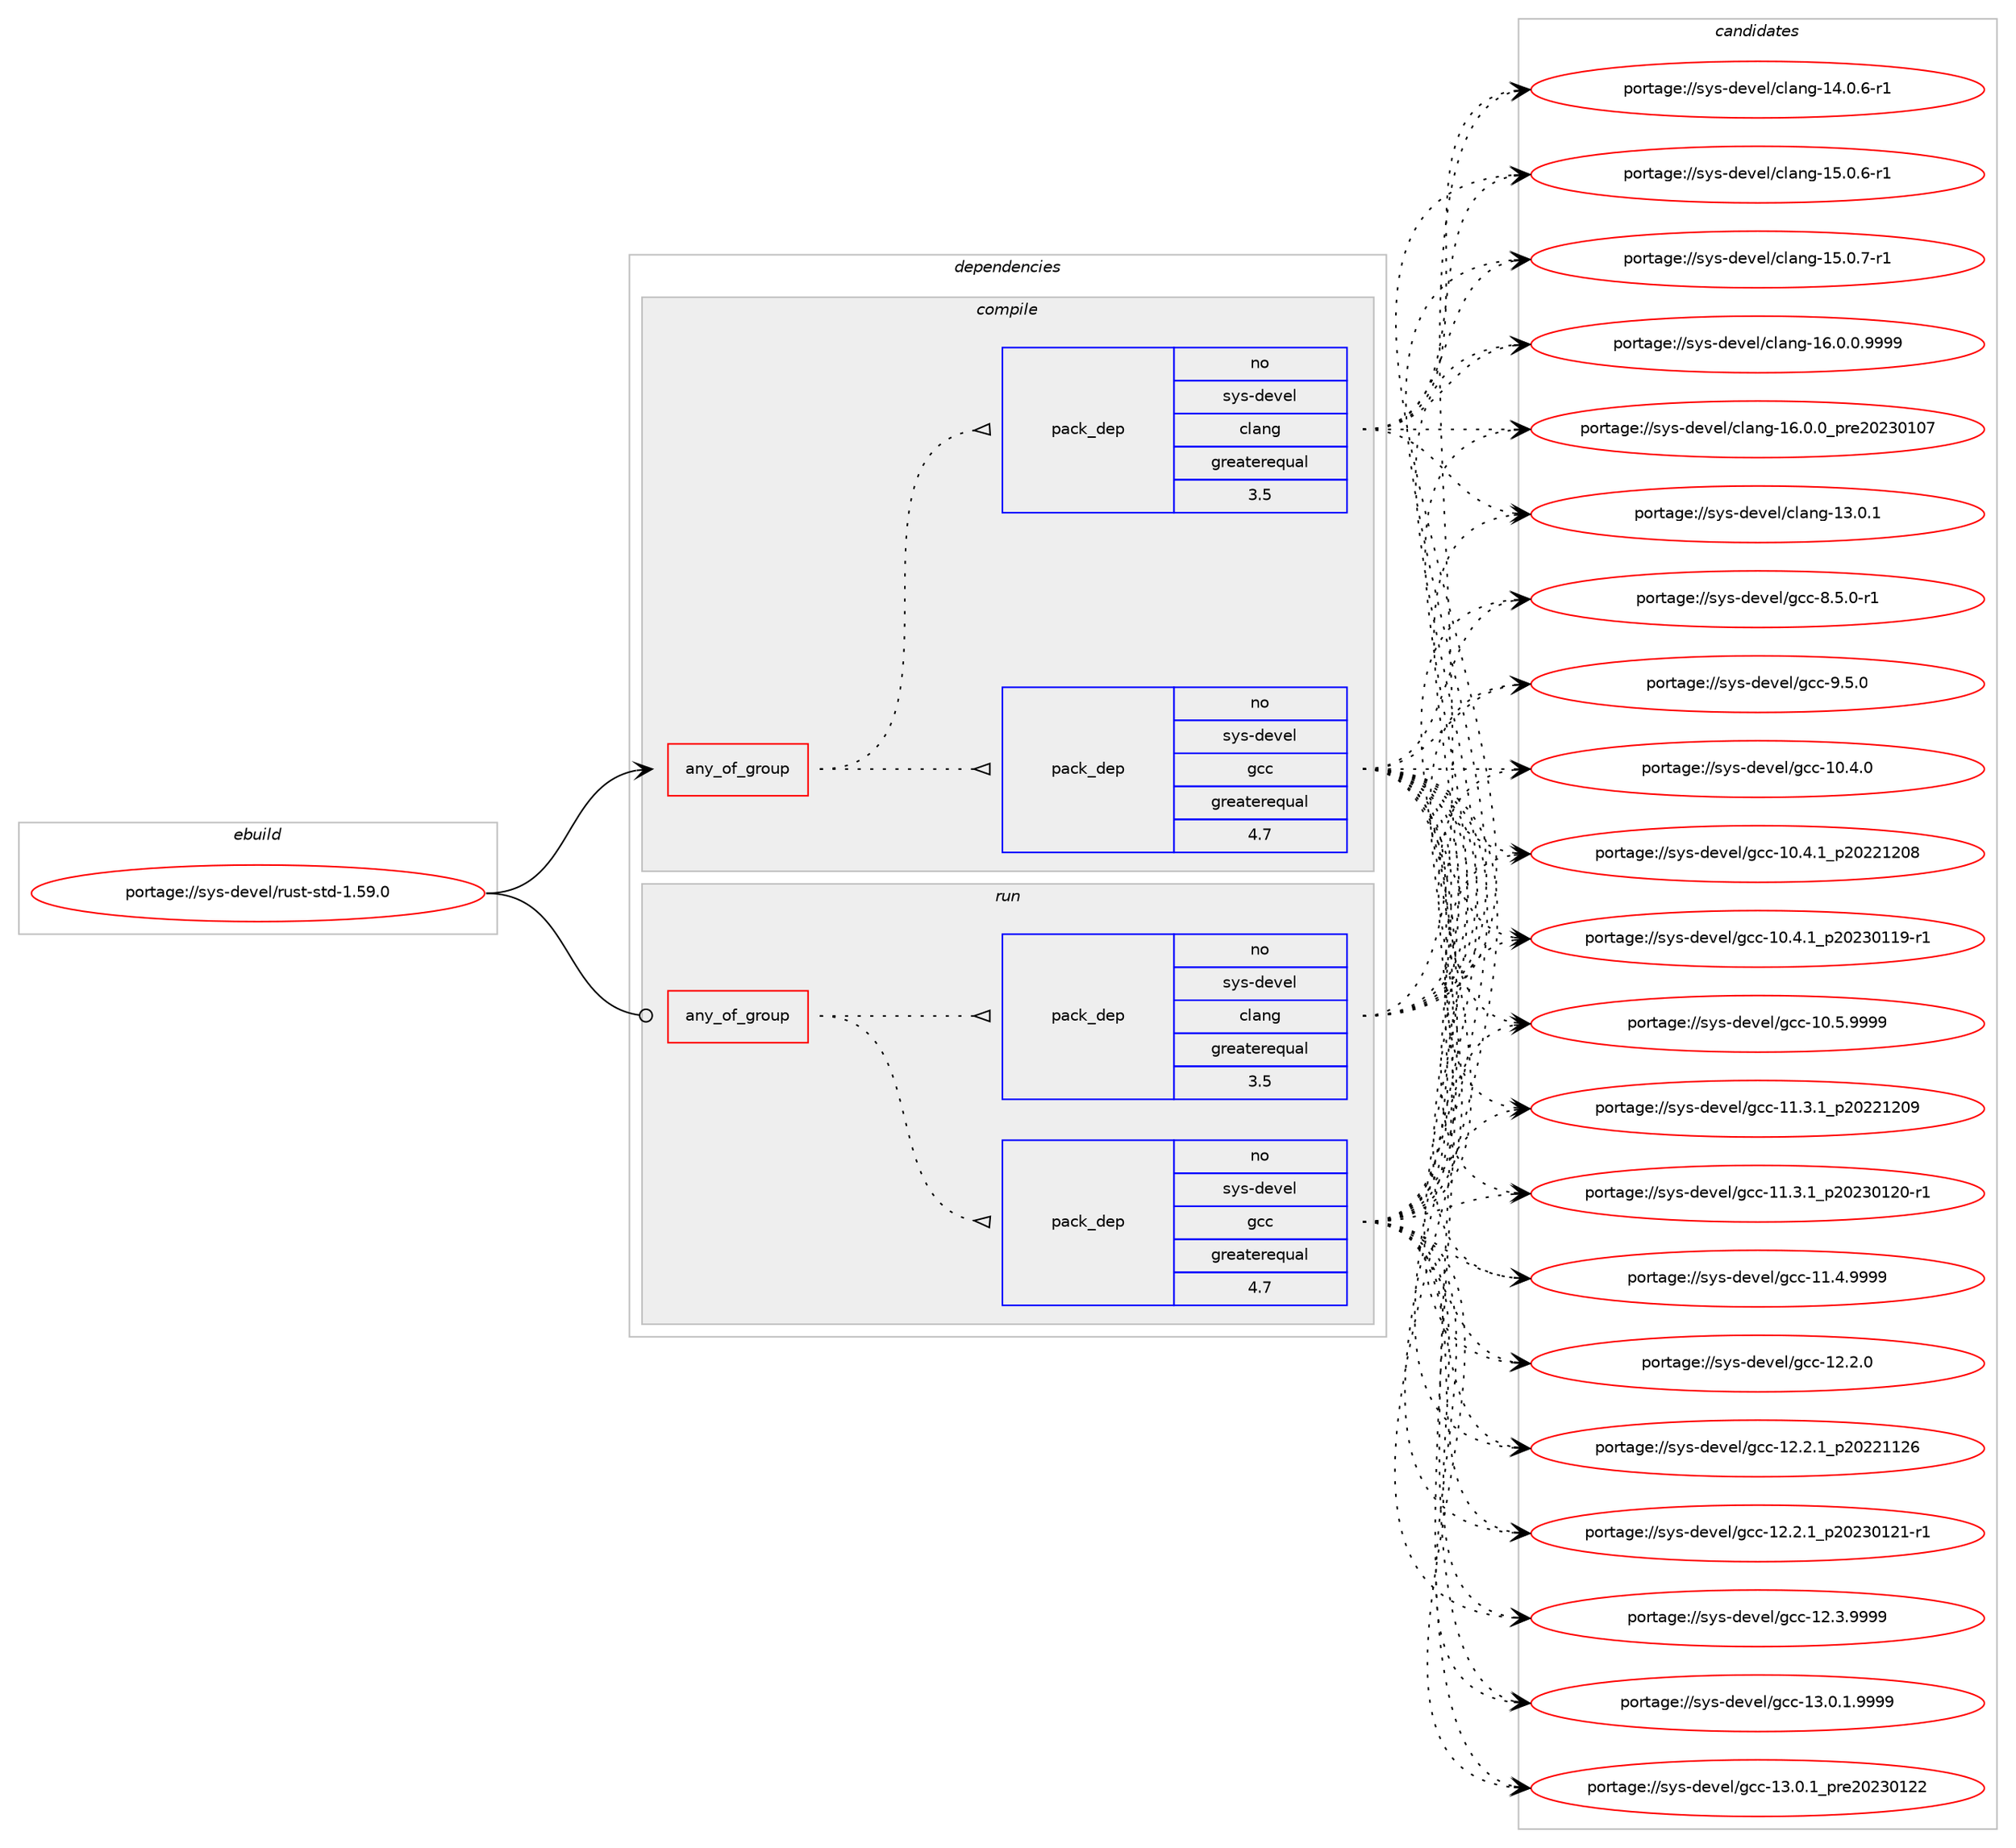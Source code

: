digraph prolog {

# *************
# Graph options
# *************

newrank=true;
concentrate=true;
compound=true;
graph [rankdir=LR,fontname=Helvetica,fontsize=10,ranksep=1.5];#, ranksep=2.5, nodesep=0.2];
edge  [arrowhead=vee];
node  [fontname=Helvetica,fontsize=10];

# **********
# The ebuild
# **********

subgraph cluster_leftcol {
color=gray;
rank=same;
label=<<i>ebuild</i>>;
id [label="portage://sys-devel/rust-std-1.59.0", color=red, width=4, href="../sys-devel/rust-std-1.59.0.svg"];
}

# ****************
# The dependencies
# ****************

subgraph cluster_midcol {
color=gray;
label=<<i>dependencies</i>>;
subgraph cluster_compile {
fillcolor="#eeeeee";
style=filled;
label=<<i>compile</i>>;
subgraph any50 {
dependency7030 [label=<<TABLE BORDER="0" CELLBORDER="1" CELLSPACING="0" CELLPADDING="4"><TR><TD CELLPADDING="10">any_of_group</TD></TR></TABLE>>, shape=none, color=red];subgraph pack2407 {
dependency7031 [label=<<TABLE BORDER="0" CELLBORDER="1" CELLSPACING="0" CELLPADDING="4" WIDTH="220"><TR><TD ROWSPAN="6" CELLPADDING="30">pack_dep</TD></TR><TR><TD WIDTH="110">no</TD></TR><TR><TD>sys-devel</TD></TR><TR><TD>gcc</TD></TR><TR><TD>greaterequal</TD></TR><TR><TD>4.7</TD></TR></TABLE>>, shape=none, color=blue];
}
dependency7030:e -> dependency7031:w [weight=20,style="dotted",arrowhead="oinv"];
subgraph pack2408 {
dependency7032 [label=<<TABLE BORDER="0" CELLBORDER="1" CELLSPACING="0" CELLPADDING="4" WIDTH="220"><TR><TD ROWSPAN="6" CELLPADDING="30">pack_dep</TD></TR><TR><TD WIDTH="110">no</TD></TR><TR><TD>sys-devel</TD></TR><TR><TD>clang</TD></TR><TR><TD>greaterequal</TD></TR><TR><TD>3.5</TD></TR></TABLE>>, shape=none, color=blue];
}
dependency7030:e -> dependency7032:w [weight=20,style="dotted",arrowhead="oinv"];
}
id:e -> dependency7030:w [weight=20,style="solid",arrowhead="vee"];
}
subgraph cluster_compileandrun {
fillcolor="#eeeeee";
style=filled;
label=<<i>compile and run</i>>;
}
subgraph cluster_run {
fillcolor="#eeeeee";
style=filled;
label=<<i>run</i>>;
subgraph any51 {
dependency7033 [label=<<TABLE BORDER="0" CELLBORDER="1" CELLSPACING="0" CELLPADDING="4"><TR><TD CELLPADDING="10">any_of_group</TD></TR></TABLE>>, shape=none, color=red];subgraph pack2409 {
dependency7034 [label=<<TABLE BORDER="0" CELLBORDER="1" CELLSPACING="0" CELLPADDING="4" WIDTH="220"><TR><TD ROWSPAN="6" CELLPADDING="30">pack_dep</TD></TR><TR><TD WIDTH="110">no</TD></TR><TR><TD>sys-devel</TD></TR><TR><TD>gcc</TD></TR><TR><TD>greaterequal</TD></TR><TR><TD>4.7</TD></TR></TABLE>>, shape=none, color=blue];
}
dependency7033:e -> dependency7034:w [weight=20,style="dotted",arrowhead="oinv"];
subgraph pack2410 {
dependency7035 [label=<<TABLE BORDER="0" CELLBORDER="1" CELLSPACING="0" CELLPADDING="4" WIDTH="220"><TR><TD ROWSPAN="6" CELLPADDING="30">pack_dep</TD></TR><TR><TD WIDTH="110">no</TD></TR><TR><TD>sys-devel</TD></TR><TR><TD>clang</TD></TR><TR><TD>greaterequal</TD></TR><TR><TD>3.5</TD></TR></TABLE>>, shape=none, color=blue];
}
dependency7033:e -> dependency7035:w [weight=20,style="dotted",arrowhead="oinv"];
}
id:e -> dependency7033:w [weight=20,style="solid",arrowhead="odot"];
}
}

# **************
# The candidates
# **************

subgraph cluster_choices {
rank=same;
color=gray;
label=<<i>candidates</i>>;

subgraph choice2407 {
color=black;
nodesep=1;
choice1151211154510010111810110847103999945494846524648 [label="portage://sys-devel/gcc-10.4.0", color=red, width=4,href="../sys-devel/gcc-10.4.0.svg"];
choice1151211154510010111810110847103999945494846524649951125048505049504856 [label="portage://sys-devel/gcc-10.4.1_p20221208", color=red, width=4,href="../sys-devel/gcc-10.4.1_p20221208.svg"];
choice11512111545100101118101108471039999454948465246499511250485051484949574511449 [label="portage://sys-devel/gcc-10.4.1_p20230119-r1", color=red, width=4,href="../sys-devel/gcc-10.4.1_p20230119-r1.svg"];
choice1151211154510010111810110847103999945494846534657575757 [label="portage://sys-devel/gcc-10.5.9999", color=red, width=4,href="../sys-devel/gcc-10.5.9999.svg"];
choice1151211154510010111810110847103999945494946514649951125048505049504857 [label="portage://sys-devel/gcc-11.3.1_p20221209", color=red, width=4,href="../sys-devel/gcc-11.3.1_p20221209.svg"];
choice11512111545100101118101108471039999454949465146499511250485051484950484511449 [label="portage://sys-devel/gcc-11.3.1_p20230120-r1", color=red, width=4,href="../sys-devel/gcc-11.3.1_p20230120-r1.svg"];
choice1151211154510010111810110847103999945494946524657575757 [label="portage://sys-devel/gcc-11.4.9999", color=red, width=4,href="../sys-devel/gcc-11.4.9999.svg"];
choice1151211154510010111810110847103999945495046504648 [label="portage://sys-devel/gcc-12.2.0", color=red, width=4,href="../sys-devel/gcc-12.2.0.svg"];
choice1151211154510010111810110847103999945495046504649951125048505049495054 [label="portage://sys-devel/gcc-12.2.1_p20221126", color=red, width=4,href="../sys-devel/gcc-12.2.1_p20221126.svg"];
choice11512111545100101118101108471039999454950465046499511250485051484950494511449 [label="portage://sys-devel/gcc-12.2.1_p20230121-r1", color=red, width=4,href="../sys-devel/gcc-12.2.1_p20230121-r1.svg"];
choice1151211154510010111810110847103999945495046514657575757 [label="portage://sys-devel/gcc-12.3.9999", color=red, width=4,href="../sys-devel/gcc-12.3.9999.svg"];
choice11512111545100101118101108471039999454951464846494657575757 [label="portage://sys-devel/gcc-13.0.1.9999", color=red, width=4,href="../sys-devel/gcc-13.0.1.9999.svg"];
choice1151211154510010111810110847103999945495146484649951121141015048505148495050 [label="portage://sys-devel/gcc-13.0.1_pre20230122", color=red, width=4,href="../sys-devel/gcc-13.0.1_pre20230122.svg"];
choice115121115451001011181011084710399994556465346484511449 [label="portage://sys-devel/gcc-8.5.0-r1", color=red, width=4,href="../sys-devel/gcc-8.5.0-r1.svg"];
choice11512111545100101118101108471039999455746534648 [label="portage://sys-devel/gcc-9.5.0", color=red, width=4,href="../sys-devel/gcc-9.5.0.svg"];
dependency7031:e -> choice1151211154510010111810110847103999945494846524648:w [style=dotted,weight="100"];
dependency7031:e -> choice1151211154510010111810110847103999945494846524649951125048505049504856:w [style=dotted,weight="100"];
dependency7031:e -> choice11512111545100101118101108471039999454948465246499511250485051484949574511449:w [style=dotted,weight="100"];
dependency7031:e -> choice1151211154510010111810110847103999945494846534657575757:w [style=dotted,weight="100"];
dependency7031:e -> choice1151211154510010111810110847103999945494946514649951125048505049504857:w [style=dotted,weight="100"];
dependency7031:e -> choice11512111545100101118101108471039999454949465146499511250485051484950484511449:w [style=dotted,weight="100"];
dependency7031:e -> choice1151211154510010111810110847103999945494946524657575757:w [style=dotted,weight="100"];
dependency7031:e -> choice1151211154510010111810110847103999945495046504648:w [style=dotted,weight="100"];
dependency7031:e -> choice1151211154510010111810110847103999945495046504649951125048505049495054:w [style=dotted,weight="100"];
dependency7031:e -> choice11512111545100101118101108471039999454950465046499511250485051484950494511449:w [style=dotted,weight="100"];
dependency7031:e -> choice1151211154510010111810110847103999945495046514657575757:w [style=dotted,weight="100"];
dependency7031:e -> choice11512111545100101118101108471039999454951464846494657575757:w [style=dotted,weight="100"];
dependency7031:e -> choice1151211154510010111810110847103999945495146484649951121141015048505148495050:w [style=dotted,weight="100"];
dependency7031:e -> choice115121115451001011181011084710399994556465346484511449:w [style=dotted,weight="100"];
dependency7031:e -> choice11512111545100101118101108471039999455746534648:w [style=dotted,weight="100"];
}
subgraph choice2408 {
color=black;
nodesep=1;
choice1151211154510010111810110847991089711010345495146484649 [label="portage://sys-devel/clang-13.0.1", color=red, width=4,href="../sys-devel/clang-13.0.1.svg"];
choice11512111545100101118101108479910897110103454952464846544511449 [label="portage://sys-devel/clang-14.0.6-r1", color=red, width=4,href="../sys-devel/clang-14.0.6-r1.svg"];
choice11512111545100101118101108479910897110103454953464846544511449 [label="portage://sys-devel/clang-15.0.6-r1", color=red, width=4,href="../sys-devel/clang-15.0.6-r1.svg"];
choice11512111545100101118101108479910897110103454953464846554511449 [label="portage://sys-devel/clang-15.0.7-r1", color=red, width=4,href="../sys-devel/clang-15.0.7-r1.svg"];
choice11512111545100101118101108479910897110103454954464846484657575757 [label="portage://sys-devel/clang-16.0.0.9999", color=red, width=4,href="../sys-devel/clang-16.0.0.9999.svg"];
choice1151211154510010111810110847991089711010345495446484648951121141015048505148494855 [label="portage://sys-devel/clang-16.0.0_pre20230107", color=red, width=4,href="../sys-devel/clang-16.0.0_pre20230107.svg"];
dependency7032:e -> choice1151211154510010111810110847991089711010345495146484649:w [style=dotted,weight="100"];
dependency7032:e -> choice11512111545100101118101108479910897110103454952464846544511449:w [style=dotted,weight="100"];
dependency7032:e -> choice11512111545100101118101108479910897110103454953464846544511449:w [style=dotted,weight="100"];
dependency7032:e -> choice11512111545100101118101108479910897110103454953464846554511449:w [style=dotted,weight="100"];
dependency7032:e -> choice11512111545100101118101108479910897110103454954464846484657575757:w [style=dotted,weight="100"];
dependency7032:e -> choice1151211154510010111810110847991089711010345495446484648951121141015048505148494855:w [style=dotted,weight="100"];
}
subgraph choice2409 {
color=black;
nodesep=1;
choice1151211154510010111810110847103999945494846524648 [label="portage://sys-devel/gcc-10.4.0", color=red, width=4,href="../sys-devel/gcc-10.4.0.svg"];
choice1151211154510010111810110847103999945494846524649951125048505049504856 [label="portage://sys-devel/gcc-10.4.1_p20221208", color=red, width=4,href="../sys-devel/gcc-10.4.1_p20221208.svg"];
choice11512111545100101118101108471039999454948465246499511250485051484949574511449 [label="portage://sys-devel/gcc-10.4.1_p20230119-r1", color=red, width=4,href="../sys-devel/gcc-10.4.1_p20230119-r1.svg"];
choice1151211154510010111810110847103999945494846534657575757 [label="portage://sys-devel/gcc-10.5.9999", color=red, width=4,href="../sys-devel/gcc-10.5.9999.svg"];
choice1151211154510010111810110847103999945494946514649951125048505049504857 [label="portage://sys-devel/gcc-11.3.1_p20221209", color=red, width=4,href="../sys-devel/gcc-11.3.1_p20221209.svg"];
choice11512111545100101118101108471039999454949465146499511250485051484950484511449 [label="portage://sys-devel/gcc-11.3.1_p20230120-r1", color=red, width=4,href="../sys-devel/gcc-11.3.1_p20230120-r1.svg"];
choice1151211154510010111810110847103999945494946524657575757 [label="portage://sys-devel/gcc-11.4.9999", color=red, width=4,href="../sys-devel/gcc-11.4.9999.svg"];
choice1151211154510010111810110847103999945495046504648 [label="portage://sys-devel/gcc-12.2.0", color=red, width=4,href="../sys-devel/gcc-12.2.0.svg"];
choice1151211154510010111810110847103999945495046504649951125048505049495054 [label="portage://sys-devel/gcc-12.2.1_p20221126", color=red, width=4,href="../sys-devel/gcc-12.2.1_p20221126.svg"];
choice11512111545100101118101108471039999454950465046499511250485051484950494511449 [label="portage://sys-devel/gcc-12.2.1_p20230121-r1", color=red, width=4,href="../sys-devel/gcc-12.2.1_p20230121-r1.svg"];
choice1151211154510010111810110847103999945495046514657575757 [label="portage://sys-devel/gcc-12.3.9999", color=red, width=4,href="../sys-devel/gcc-12.3.9999.svg"];
choice11512111545100101118101108471039999454951464846494657575757 [label="portage://sys-devel/gcc-13.0.1.9999", color=red, width=4,href="../sys-devel/gcc-13.0.1.9999.svg"];
choice1151211154510010111810110847103999945495146484649951121141015048505148495050 [label="portage://sys-devel/gcc-13.0.1_pre20230122", color=red, width=4,href="../sys-devel/gcc-13.0.1_pre20230122.svg"];
choice115121115451001011181011084710399994556465346484511449 [label="portage://sys-devel/gcc-8.5.0-r1", color=red, width=4,href="../sys-devel/gcc-8.5.0-r1.svg"];
choice11512111545100101118101108471039999455746534648 [label="portage://sys-devel/gcc-9.5.0", color=red, width=4,href="../sys-devel/gcc-9.5.0.svg"];
dependency7034:e -> choice1151211154510010111810110847103999945494846524648:w [style=dotted,weight="100"];
dependency7034:e -> choice1151211154510010111810110847103999945494846524649951125048505049504856:w [style=dotted,weight="100"];
dependency7034:e -> choice11512111545100101118101108471039999454948465246499511250485051484949574511449:w [style=dotted,weight="100"];
dependency7034:e -> choice1151211154510010111810110847103999945494846534657575757:w [style=dotted,weight="100"];
dependency7034:e -> choice1151211154510010111810110847103999945494946514649951125048505049504857:w [style=dotted,weight="100"];
dependency7034:e -> choice11512111545100101118101108471039999454949465146499511250485051484950484511449:w [style=dotted,weight="100"];
dependency7034:e -> choice1151211154510010111810110847103999945494946524657575757:w [style=dotted,weight="100"];
dependency7034:e -> choice1151211154510010111810110847103999945495046504648:w [style=dotted,weight="100"];
dependency7034:e -> choice1151211154510010111810110847103999945495046504649951125048505049495054:w [style=dotted,weight="100"];
dependency7034:e -> choice11512111545100101118101108471039999454950465046499511250485051484950494511449:w [style=dotted,weight="100"];
dependency7034:e -> choice1151211154510010111810110847103999945495046514657575757:w [style=dotted,weight="100"];
dependency7034:e -> choice11512111545100101118101108471039999454951464846494657575757:w [style=dotted,weight="100"];
dependency7034:e -> choice1151211154510010111810110847103999945495146484649951121141015048505148495050:w [style=dotted,weight="100"];
dependency7034:e -> choice115121115451001011181011084710399994556465346484511449:w [style=dotted,weight="100"];
dependency7034:e -> choice11512111545100101118101108471039999455746534648:w [style=dotted,weight="100"];
}
subgraph choice2410 {
color=black;
nodesep=1;
choice1151211154510010111810110847991089711010345495146484649 [label="portage://sys-devel/clang-13.0.1", color=red, width=4,href="../sys-devel/clang-13.0.1.svg"];
choice11512111545100101118101108479910897110103454952464846544511449 [label="portage://sys-devel/clang-14.0.6-r1", color=red, width=4,href="../sys-devel/clang-14.0.6-r1.svg"];
choice11512111545100101118101108479910897110103454953464846544511449 [label="portage://sys-devel/clang-15.0.6-r1", color=red, width=4,href="../sys-devel/clang-15.0.6-r1.svg"];
choice11512111545100101118101108479910897110103454953464846554511449 [label="portage://sys-devel/clang-15.0.7-r1", color=red, width=4,href="../sys-devel/clang-15.0.7-r1.svg"];
choice11512111545100101118101108479910897110103454954464846484657575757 [label="portage://sys-devel/clang-16.0.0.9999", color=red, width=4,href="../sys-devel/clang-16.0.0.9999.svg"];
choice1151211154510010111810110847991089711010345495446484648951121141015048505148494855 [label="portage://sys-devel/clang-16.0.0_pre20230107", color=red, width=4,href="../sys-devel/clang-16.0.0_pre20230107.svg"];
dependency7035:e -> choice1151211154510010111810110847991089711010345495146484649:w [style=dotted,weight="100"];
dependency7035:e -> choice11512111545100101118101108479910897110103454952464846544511449:w [style=dotted,weight="100"];
dependency7035:e -> choice11512111545100101118101108479910897110103454953464846544511449:w [style=dotted,weight="100"];
dependency7035:e -> choice11512111545100101118101108479910897110103454953464846554511449:w [style=dotted,weight="100"];
dependency7035:e -> choice11512111545100101118101108479910897110103454954464846484657575757:w [style=dotted,weight="100"];
dependency7035:e -> choice1151211154510010111810110847991089711010345495446484648951121141015048505148494855:w [style=dotted,weight="100"];
}
}

}
